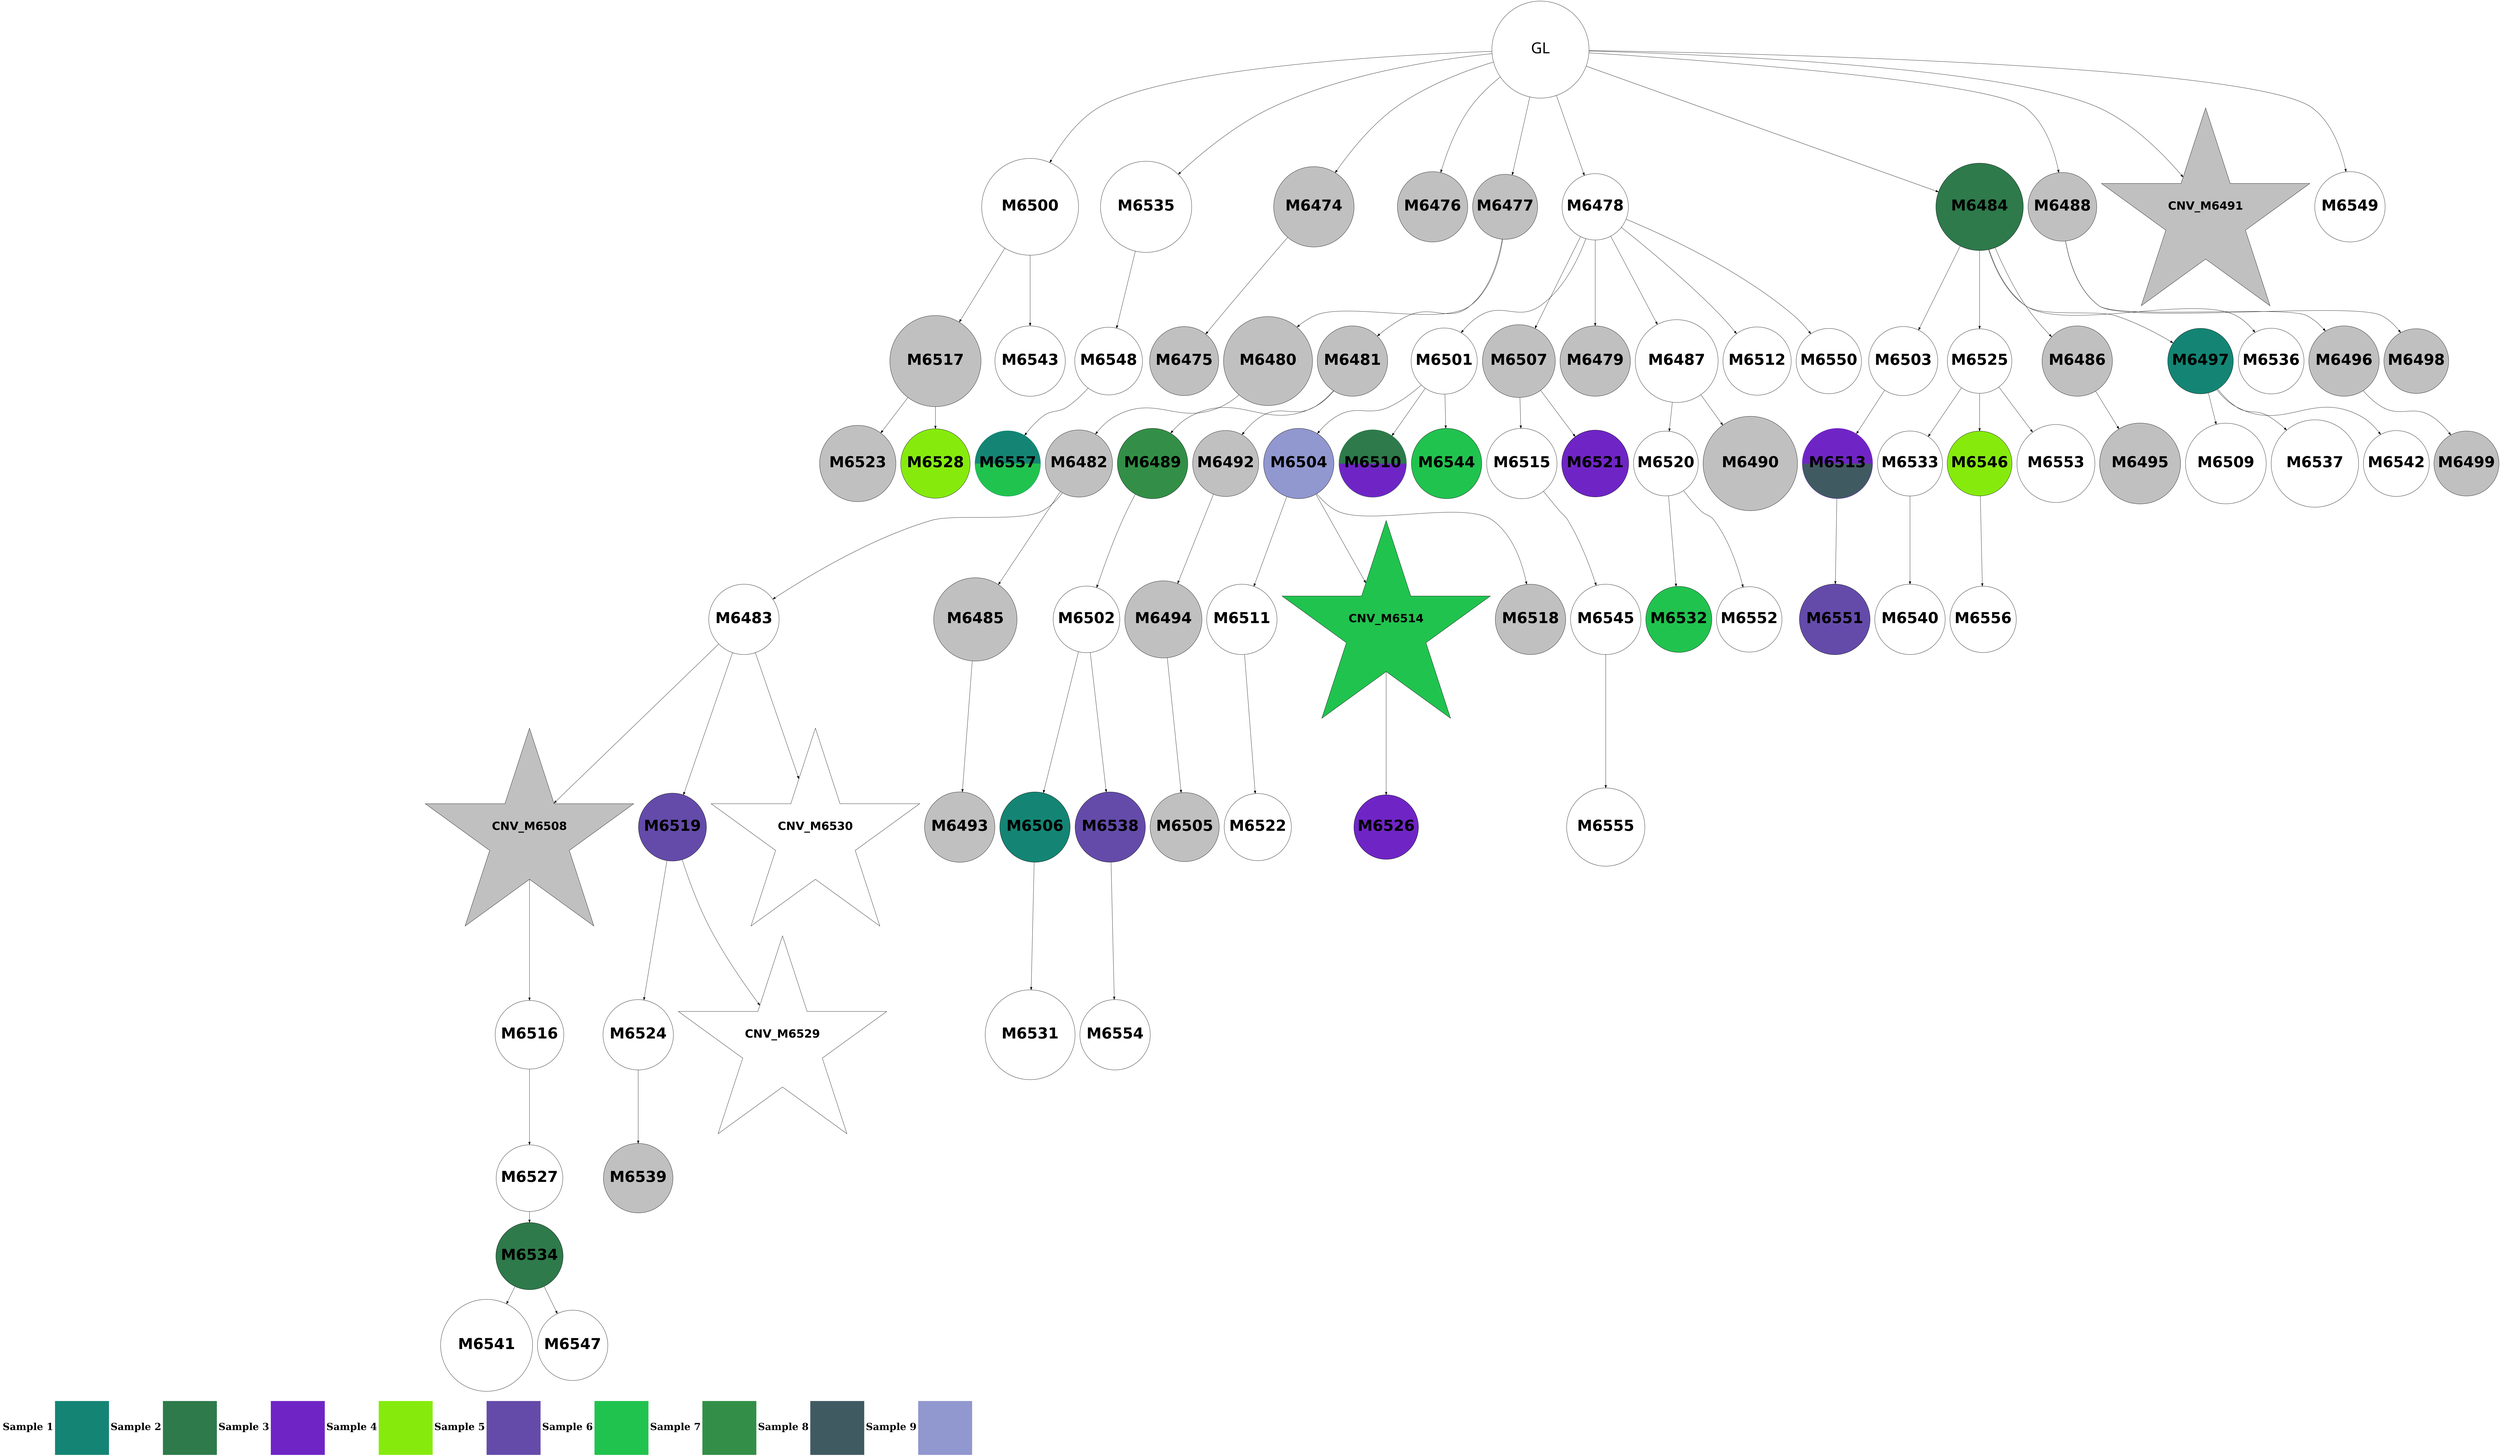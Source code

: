 digraph G { 
rankdir=TB;
6529 -> 6546;
6529 -> 6572;
6530 -> 6533;
6530 -> 6539;
6530 -> 6573;
6531 -> 6535;
6531 -> 6567;
6532 -> 6542;
6533 -> 6540;
6533 -> 6543;
6533 -> 6547;
6535 -> 6560;
6536 -> 6544;
6536 -> 6550;
6537 -> 6545;
6540 -> 6551;
6542 -> 6580;
6543 -> 6555;
6544 -> 6574;
6545 -> 6556;
6546 -> 6552;
6546 -> 6557;
6548 -> 6553;
6548 -> 6558;
6549 -> 6561;
6549 -> 6581;
6553 -> 6568;
6554 -> 6562;
6554 -> 6575;
6554 -> 6582;
6556 -> 6563;
6562 -> 6569;
6563 -> 6570;
6563 -> 6576;
6564 -> 6577;
6502 -> 6503;
6502 -> 6505;
6502 -> 6506;
6502 -> 6507;
6502 -> 6513;
6502 -> 6517;
6502 -> 6520;
6502 -> 6529;
6502 -> 6564;
6502 -> 6578;
6503 -> 6504;
6567 -> 6583;
6506 -> 6509;
6506 -> 6510;
6507 -> 6508;
6507 -> 6516;
6507 -> 6530;
6507 -> 6536;
6507 -> 6541;
6507 -> 6579;
6509 -> 6511;
6510 -> 6518;
6510 -> 6521;
6574 -> 6584;
6511 -> 6512;
6511 -> 6514;
6575 -> 6585;
6512 -> 6537;
6512 -> 6548;
6512 -> 6559;
6513 -> 6515;
6513 -> 6526;
6513 -> 6532;
6513 -> 6554;
6513 -> 6565;
6577 -> 6586;
6514 -> 6522;
6515 -> 6524;
6516 -> 6519;
6516 -> 6549;
6517 -> 6525;
6517 -> 6527;
6518 -> 6531;
6521 -> 6523;
6523 -> 6534;
6525 -> 6528;
6526 -> 6538;
6526 -> 6566;
6526 -> 6571;
6533 [shape=circle style=filled fillcolor="#9197cf" fontname="helvetica-bold" fontsize=56 label="M6504" width=0.5 height=2 ];
6568 [shape=circle style=filled fillcolor=grey fontname="helvetica-bold" fontsize=56 label="M6539" width=2.1 height=2 ];
6548 [shape=circle style=filled fillcolor="#644baa" fontname="helvetica-bold" fontsize=56 label="M6519" width=3.5 height=2 ];
6551 [shape=circle style=filled fillcolor=white fontname="helvetica-bold" fontsize=56 label="M6522" width=3.46 height=2 ];
6563 [shape=circle style=filled fillcolor="#2e7a4b" fontname="helvetica-bold" fontsize=56 label="M6534" width=2.42 height=2 ];
6546 [shape=circle style=filled fillcolor=grey fontname="helvetica-bold" fontsize=56 label="M6517" width=4.7 height=2 ];
6524 [shape=circle style=filled fillcolor=grey fontname="helvetica-bold" fontsize=56 label="M6495" width=4.16 height=2 ];
6555 [shape=circle style=filled fillcolor="#6f25c5" fontname="helvetica-bold" fontsize=56 label="M6526" width=3.22 height=2 ];
6508 [shape=circle style=filled fillcolor=grey fontname="helvetica-bold" fontsize=56 label="M6479" width=1.96 height=2 ];
6513 [shape=circle style=filled fillcolor="#2e7a4b" fontname="helvetica-bold" fontsize=56 label="M6484" width=4.5 height=2 ];
6505 [shape=circle style=filled fillcolor=grey fontname="helvetica-bold" fontsize=56 label="M6476" width=0.53 height=2 ];
6547 [shape=circle style=filled fillcolor=grey fontname="helvetica-bold" fontsize=56 label="M6518" width=0.17 height=2 ];
6569 [shape=circle style=filled fillcolor=white fontname="helvetica-bold" fontsize=56 label="M6540" width=0.13 height=2 ];
6516 [shape=circle style=filled fillcolor=white fontname="helvetica-bold" fontsize=56 label="M6487" width=4.26 height=2 ];
6538 [shape=circle style=filled fillcolor=white fontname="helvetica-bold" fontsize=56 label="M6509" width=4.15 height=2 ];
6537 [shape=star style=filled fillcolor=grey fontname="helvetica-bold" fontsize=42 label="CNV_M6508"];
6586 [shape=circle style=wedged color="#148574:#21c34f" fontname="helvetica-bold" fontsize=56 label="M6557" width=2.86 height=2 ];
6542 [shape=circle style=wedged color="#6f25c5:#405a62" fontname="helvetica-bold" fontsize=56 label="M6513" width=1.91 height=2 ];
6540 [shape=circle style=filled fillcolor=white fontname="helvetica-bold" fontsize=56 label="M6511" width=1.09 height=2 ];
6573 [shape=circle style=filled fillcolor="#21c34f" fontname="helvetica-bold" fontsize=56 label="M6544" width=1.99 height=2 ];
6507 [shape=circle style=filled fillcolor=white fontname="helvetica-bold" fontsize=56 label="M6478" width=3.41 height=2 ];
6527 [shape=circle style=filled fillcolor=grey fontname="helvetica-bold" fontsize=56 label="M6498" width=3.11 height=2 ];
6503 [shape=circle style=filled fillcolor=grey fontname="helvetica-bold" fontsize=56 label="M6474" width=4.14 height=2 ];
6536 [shape=circle style=filled fillcolor=grey fontname="helvetica-bold" fontsize=56 label="M6507" width=3.75 height=2 ];
6561 [shape=circle style=filled fillcolor="#21c34f" fontname="helvetica-bold" fontsize=56 label="M6532" width=2.69 height=2 ];
6525 [shape=circle style=filled fillcolor=grey fontname="helvetica-bold" fontsize=56 label="M6496" width=0.14 height=2 ];
6584 [shape=circle style=filled fillcolor=white fontname="helvetica-bold" fontsize=56 label="M6555" width=4.03 height=2 ];
6539 [shape=circle style=wedged color="#2e7a4b:#6f25c5" fontname="helvetica-bold" fontsize=56 label="M6510" width=2.36 height=2 ];
6582 [shape=circle style=filled fillcolor=white fontname="helvetica-bold" fontsize=56 label="M6553" width=4.01 height=2 ];
6529 [shape=circle style=filled fillcolor=white fontname="helvetica-bold" fontsize=56 label="M6500" width=4.98 height=2 ];
6577 [shape=circle style=filled fillcolor=white fontname="helvetica-bold" fontsize=56 label="M6548" width=2.35 height=2 ];
6549 [shape=circle style=filled fillcolor=white fontname="helvetica-bold" fontsize=56 label="M6520" width=3.33 height=2 ];
6510 [shape=circle style=filled fillcolor=grey fontname="helvetica-bold" fontsize=56 label="M6481" width=1.34 height=2 ];
6531 [shape=circle style=filled fillcolor=white fontname="helvetica-bold" fontsize=56 label="M6502" width=2.53 height=2 ];
6526 [shape=circle style=filled fillcolor="#148574" fontname="helvetica-bold" fontsize=56 label="M6497" width=2.76 height=2 ];
6511 [shape=circle style=filled fillcolor=grey fontname="helvetica-bold" fontsize=56 label="M6482" width=2.41 height=2 ];
6506 [shape=circle style=filled fillcolor=grey fontname="helvetica-bold" fontsize=56 label="M6477" width=2.94 height=2 ];
6521 [shape=circle style=filled fillcolor=grey fontname="helvetica-bold" fontsize=56 label="M6492" width=2.7 height=2 ];
6558 [shape=star style=filled fillcolor=white fontname="helvetica-bold" fontsize=42 label="CNV_M6529"];
6519 [shape=circle style=filled fillcolor=grey fontname="helvetica-bold" fontsize=56 label="M6490" width=4.86 height=2 ];
6554 [shape=circle style=filled fillcolor=white fontname="helvetica-bold" fontsize=56 label="M6525" width=3.23 height=2 ];
6544 [shape=circle style=filled fillcolor=white fontname="helvetica-bold" fontsize=56 label="M6515" width=1.64 height=2 ];
6545 [shape=circle style=filled fillcolor=white fontname="helvetica-bold" fontsize=56 label="M6516" width=2.18 height=2 ];
6518 [shape=circle style=filled fillcolor="#338f47" fontname="helvetica-bold" fontsize=56 label="M6489" width=3.62 height=2 ];
6557 [shape=circle style=filled fillcolor="#86eb0d" fontname="helvetica-bold" fontsize=56 label="M6528" width=2.08 height=2 ];
6571 [shape=circle style=filled fillcolor=white fontname="helvetica-bold" fontsize=56 label="M6542" width=2.72 height=2 ];
6541 [shape=circle style=filled fillcolor=white fontname="helvetica-bold" fontsize=56 label="M6512" width=3.52 height=2 ];
6504 [shape=circle style=filled fillcolor=grey fontname="helvetica-bold" fontsize=56 label="M6475" width=2.14 height=2 ];
6583 [shape=circle style=filled fillcolor=white fontname="helvetica-bold" fontsize=56 label="M6554" width=1.5 height=2 ];
6522 [shape=circle style=filled fillcolor=grey fontname="helvetica-bold" fontsize=56 label="M6493" width=0.73 height=2 ];
6550 [shape=circle style=filled fillcolor="#6f25c5" fontname="helvetica-bold" fontsize=56 label="M6521" width=2.5 height=2 ];
6559 [shape=star style=filled fillcolor=white fontname="helvetica-bold" fontsize=42 label="CNV_M6530"];
6585 [shape=circle style=filled fillcolor=white fontname="helvetica-bold" fontsize=56 label="M6556" width=3.42 height=2 ];
6581 [shape=circle style=filled fillcolor=white fontname="helvetica-bold" fontsize=56 label="M6552" width=2.87 height=2 ];
6556 [shape=circle style=filled fillcolor=white fontname="helvetica-bold" fontsize=56 label="M6527" width=2.53 height=2 ];
6576 [shape=circle style=filled fillcolor=white fontname="helvetica-bold" fontsize=56 label="M6547" width=1.85 height=2 ];
6578 [shape=circle style=filled fillcolor=white fontname="helvetica-bold" fontsize=56 label="M6549" width=0.47 height=2 ];
6517 [shape=circle style=filled fillcolor=grey fontname="helvetica-bold" fontsize=56 label="M6488" width=2.2 height=2 ];
6566 [shape=circle style=filled fillcolor=white fontname="helvetica-bold" fontsize=56 label="M6537" width=4.5 height=2 ];
6534 [shape=circle style=filled fillcolor=grey fontname="helvetica-bold" fontsize=56 label="M6505" width=3.55 height=2 ];
6509 [shape=circle style=filled fillcolor=grey fontname="helvetica-bold" fontsize=56 label="M6480" width=4.58 height=2 ];
6553 [shape=circle style=filled fillcolor=white fontname="helvetica-bold" fontsize=56 label="M6524" width=1.36 height=2 ];
6575 [shape=circle style=filled fillcolor="#86eb0d" fontname="helvetica-bold" fontsize=56 label="M6546" width=3.08 height=2 ];
6565 [shape=circle style=filled fillcolor=white fontname="helvetica-bold" fontsize=56 label="M6536" width=2.75 height=2 ];
6580 [shape=circle style=filled fillcolor="#644baa" fontname="helvetica-bold" fontsize=56 label="M6551" width=3.64 height=2 ];
6570 [shape=circle style=filled fillcolor=white fontname="helvetica-bold" fontsize=56 label="M6541" width=4.73 height=2 ];
6528 [shape=circle style=filled fillcolor=grey fontname="helvetica-bold" fontsize=56 label="M6499" width=3.06 height=2 ];
6532 [shape=circle style=filled fillcolor=white fontname="helvetica-bold" fontsize=56 label="M6503" width=3.55 height=2 ];
6515 [shape=circle style=filled fillcolor=grey fontname="helvetica-bold" fontsize=56 label="M6486" width=1.74 height=2 ];
6567 [shape=circle style=filled fillcolor="#644baa" fontname="helvetica-bold" fontsize=56 label="M6538" width=2.02 height=2 ];
6574 [shape=circle style=filled fillcolor=white fontname="helvetica-bold" fontsize=56 label="M6545" width=1.46 height=2 ];
6560 [shape=circle style=filled fillcolor=white fontname="helvetica-bold" fontsize=56 label="M6531" width=4.62 height=2 ];
6523 [shape=circle style=filled fillcolor=grey fontname="helvetica-bold" fontsize=56 label="M6494" width=3.97 height=2 ];
6572 [shape=circle style=filled fillcolor=white fontname="helvetica-bold" fontsize=56 label="M6543" width=1.61 height=2 ];
6579 [shape=circle style=filled fillcolor=white fontname="helvetica-bold" fontsize=56 label="M6550" width=3.36 height=2 ];
6562 [shape=circle style=filled fillcolor=white fontname="helvetica-bold" fontsize=56 label="M6533" width=3.05 height=2 ];
6512 [shape=circle style=filled fillcolor=white fontname="helvetica-bold" fontsize=56 label="M6483" width=0.76 height=2 ];
6514 [shape=circle style=filled fillcolor=grey fontname="helvetica-bold" fontsize=56 label="M6485" width=4.29 height=2 ];
6520 [shape=star style=filled fillcolor=grey fontname="helvetica-bold" fontsize=42 label="CNV_M6491"];
6543 [shape=star style=filled fillcolor="#21c34f" fontname="helvetica-bold" fontsize=42 label="CNV_M6514"];
6530 [shape=circle style=filled fillcolor=white fontname="helvetica-bold" fontsize=56 label="M6501" width=2.65 height=2 ];
6552 [shape=circle style=filled fillcolor=grey fontname="helvetica-bold" fontsize=56 label="M6523" width=3.93 height=2 ];
6535 [shape=circle style=filled fillcolor="#148574" fontname="helvetica-bold" fontsize=56 label="M6506" width=1.42 height=2 ];
6502 [label="GL" fontname="arial-bold" fontsize=56 width=5 height=5];
6564 [shape=circle style=filled fillcolor=white fontname="helvetica-bold" fontsize=56 label="M6535" width=4.69 height=2 ];
{rank=sink;
Legend[shape=none, margin=0, label=<<TABLE border="0" cellborder="0" cellspacing="0"> 
<TR><TD width="200" height="200" colspan="1"><FONT POINT-SIZE="36.0"><B>Sample 1</B></FONT></TD><TD width="200" height="200" colspan="1" BGCOLOR="#148574"></TD>
<TD width="200" height="200" colspan="1"><FONT POINT-SIZE="36.0"><B>Sample 2</B></FONT></TD><TD width="200" height="200" colspan="1" BGCOLOR="#2e7a4b"></TD>
<TD width="200" height="200" colspan="1"><FONT POINT-SIZE="36.0"><B>Sample 3</B></FONT></TD><TD width="200" height="200" colspan="1" BGCOLOR="#6f25c5"></TD>
<TD width="200" height="200" colspan="1"><FONT POINT-SIZE="36.0"><B>Sample 4</B></FONT></TD><TD width="200" height="200" colspan="1" BGCOLOR="#86eb0d"></TD>
<TD width="200" height="200" colspan="1"><FONT POINT-SIZE="36.0"><B>Sample 5</B></FONT></TD><TD width="200" height="200" colspan="1" BGCOLOR="#644baa"></TD>
<TD width="200" height="200" colspan="1"><FONT POINT-SIZE="36.0"><B>Sample 6</B></FONT></TD><TD width="200" height="200" colspan="1" BGCOLOR="#21c34f"></TD>
<TD width="200" height="200" colspan="1"><FONT POINT-SIZE="36.0"><B>Sample 7</B></FONT></TD><TD width="200" height="200" colspan="1" BGCOLOR="#338f47"></TD>
<TD width="200" height="200" colspan="1"><FONT POINT-SIZE="36.0"><B>Sample 8</B></FONT></TD><TD width="200" height="200" colspan="1" BGCOLOR="#405a62"></TD>
<TD width="200" height="200" colspan="1"><FONT POINT-SIZE="36.0"><B>Sample 9</B></FONT></TD><TD width="200" height="200" colspan="1" BGCOLOR="#9197cf"></TD>
</TR></TABLE>>];
} 
}